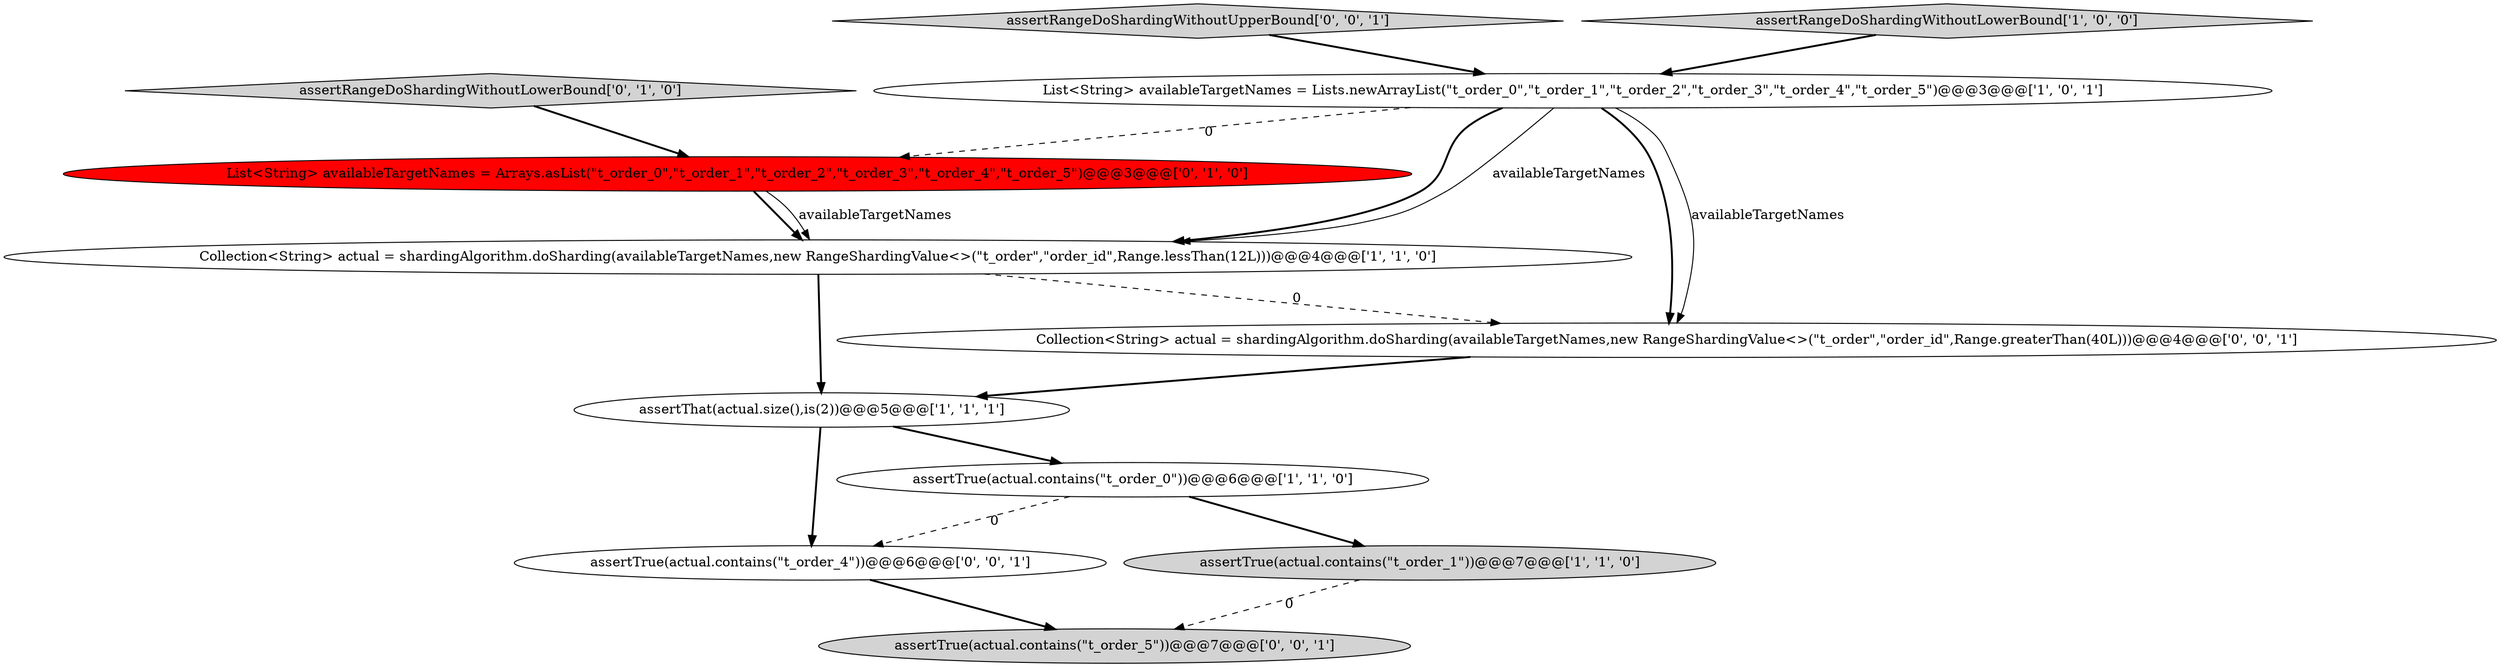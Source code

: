 digraph {
6 [style = filled, label = "assertRangeDoShardingWithoutLowerBound['0', '1', '0']", fillcolor = lightgray, shape = diamond image = "AAA0AAABBB2BBB"];
0 [style = filled, label = "assertTrue(actual.contains(\"t_order_1\"))@@@7@@@['1', '1', '0']", fillcolor = lightgray, shape = ellipse image = "AAA0AAABBB1BBB"];
5 [style = filled, label = "List<String> availableTargetNames = Lists.newArrayList(\"t_order_0\",\"t_order_1\",\"t_order_2\",\"t_order_3\",\"t_order_4\",\"t_order_5\")@@@3@@@['1', '0', '1']", fillcolor = white, shape = ellipse image = "AAA0AAABBB1BBB"];
1 [style = filled, label = "Collection<String> actual = shardingAlgorithm.doSharding(availableTargetNames,new RangeShardingValue<>(\"t_order\",\"order_id\",Range.lessThan(12L)))@@@4@@@['1', '1', '0']", fillcolor = white, shape = ellipse image = "AAA0AAABBB1BBB"];
2 [style = filled, label = "assertThat(actual.size(),is(2))@@@5@@@['1', '1', '1']", fillcolor = white, shape = ellipse image = "AAA0AAABBB1BBB"];
8 [style = filled, label = "assertTrue(actual.contains(\"t_order_5\"))@@@7@@@['0', '0', '1']", fillcolor = lightgray, shape = ellipse image = "AAA0AAABBB3BBB"];
10 [style = filled, label = "Collection<String> actual = shardingAlgorithm.doSharding(availableTargetNames,new RangeShardingValue<>(\"t_order\",\"order_id\",Range.greaterThan(40L)))@@@4@@@['0', '0', '1']", fillcolor = white, shape = ellipse image = "AAA0AAABBB3BBB"];
11 [style = filled, label = "assertRangeDoShardingWithoutUpperBound['0', '0', '1']", fillcolor = lightgray, shape = diamond image = "AAA0AAABBB3BBB"];
3 [style = filled, label = "assertRangeDoShardingWithoutLowerBound['1', '0', '0']", fillcolor = lightgray, shape = diamond image = "AAA0AAABBB1BBB"];
9 [style = filled, label = "assertTrue(actual.contains(\"t_order_4\"))@@@6@@@['0', '0', '1']", fillcolor = white, shape = ellipse image = "AAA0AAABBB3BBB"];
7 [style = filled, label = "List<String> availableTargetNames = Arrays.asList(\"t_order_0\",\"t_order_1\",\"t_order_2\",\"t_order_3\",\"t_order_4\",\"t_order_5\")@@@3@@@['0', '1', '0']", fillcolor = red, shape = ellipse image = "AAA1AAABBB2BBB"];
4 [style = filled, label = "assertTrue(actual.contains(\"t_order_0\"))@@@6@@@['1', '1', '0']", fillcolor = white, shape = ellipse image = "AAA0AAABBB1BBB"];
5->10 [style = bold, label=""];
5->1 [style = bold, label=""];
11->5 [style = bold, label=""];
10->2 [style = bold, label=""];
1->2 [style = bold, label=""];
3->5 [style = bold, label=""];
5->10 [style = solid, label="availableTargetNames"];
7->1 [style = bold, label=""];
1->10 [style = dashed, label="0"];
2->9 [style = bold, label=""];
5->7 [style = dashed, label="0"];
6->7 [style = bold, label=""];
4->9 [style = dashed, label="0"];
0->8 [style = dashed, label="0"];
9->8 [style = bold, label=""];
2->4 [style = bold, label=""];
5->1 [style = solid, label="availableTargetNames"];
4->0 [style = bold, label=""];
7->1 [style = solid, label="availableTargetNames"];
}

